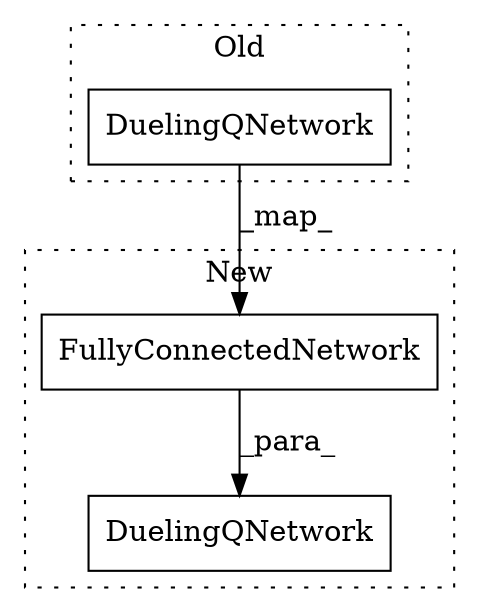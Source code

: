 digraph G {
subgraph cluster0 {
1 [label="DuelingQNetwork" a="32" s="957,1074" l="16,1" shape="box"];
label = "Old";
style="dotted";
}
subgraph cluster1 {
2 [label="FullyConnectedNetwork" a="32" s="1064,1136" l="22,1" shape="box"];
3 [label="DuelingQNetwork" a="32" s="1037,1152" l="16,1" shape="box"];
label = "New";
style="dotted";
}
1 -> 2 [label="_map_"];
2 -> 3 [label="_para_"];
}